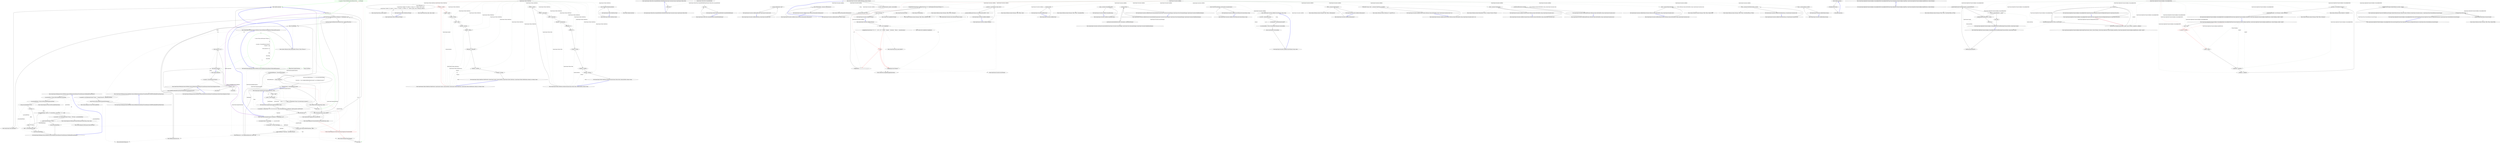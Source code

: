 digraph  {
m0_31 [cluster="QuantConnect.Brokerages.InteractiveBrokers.InteractiveBrokersGatewayRunner.Stop()", color=green, community=0, file="ApiConnection.cs", label="0: Log.Error(''InteractiveBrokersGatewayRunner.Stop(): '' + err.Message)", span="100-100"];
m0_35 [cluster="JsonSerializerSettings.cstr", file="ApiConnection.cs", label="Entry JsonSerializerSettings.cstr", span=""];
m0_39 [cluster="Unk.Where", file="ApiConnection.cs", label="Entry Unk.Where", span=""];
m0_5 [cluster="QuantConnect.Brokerages.InteractiveBrokers.InteractiveBrokersGatewayRunner.Start(string, string, string, string, bool)", file="ApiConnection.cs", label="var arguments = string.Format(''{0} {1} {2} {3} {4} {5}'', file, ibControllerDirectory, twsDirectory, userID, password, useTwsSwitch)", span="54-54"];
m0_26 [cluster="QuantConnect.Brokerages.InteractiveBrokers.InteractiveBrokersGatewayRunner.Stop()", file="ApiConnection.cs", label="Log.Trace(''InteractiveBrokersGatewayRunner.Stop(): Stopping IBController...'')", span="86-86"];
m0_0 [cluster="QuantConnect.Api.ApiConnection.ApiConnection(int, string)", file="ApiConnection.cs", label="Entry QuantConnect.Api.ApiConnection.ApiConnection(int, string)", span="47-47"];
m0_14 [cluster="QuantConnect.Api.ApiConnection.TryRequest<T>(RestRequest, out T)", file="ApiConnection.cs", label="JsonConvert.DefaultSettings = () => new JsonSerializerSettings\r\n                {\r\n                    Converters = { new LiveAlgorithmResultsJsonConverter(), new OrderJsonConverter() }\r\n                }", span="97-100"];
m0_13 [cluster="QuantConnect.Api.ApiConnection.TryRequest<T>(RestRequest, out T)", file="ApiConnection.cs", label="var restsharpResponse = Client.Execute(request)", span="94-94"];
m0_12 [cluster="QuantConnect.Api.ApiConnection.TryRequest<T>(RestRequest, out T)", file="ApiConnection.cs", label="Client.Authenticator = new HttpBasicAuthenticator(_userId, hash)", span="91-91"];
m0_11 [cluster="QuantConnect.Api.ApiConnection.TryRequest<T>(RestRequest, out T)", file="ApiConnection.cs", label="request.AddHeader(''Timestamp'', timestamp.ToString())", span="90-90"];
m0_1 [cluster="QuantConnect.Api.ApiConnection.ApiConnection(int, string)", file="ApiConnection.cs", label="_token = token", span="49-49"];
m0_6 [cluster="RestClient.cstr", file="ApiConnection.cs", label="Entry RestClient.cstr", span=""];
m0_10 [cluster="QuantConnect.Api.ApiConnection.TryRequest<T>(RestRequest, out T)", file="ApiConnection.cs", label="var hash = Api.CreateSecureHash(timestamp, _token)", span="89-89"];
m0_2 [cluster="QuantConnect.Api.ApiConnection.ApiConnection(int, string)", file="ApiConnection.cs", label="_userId = userId.ToString()", span="50-50"];
m0_4 [cluster="QuantConnect.Api.ApiConnection.ApiConnection(int, string)", file="ApiConnection.cs", label="Exit QuantConnect.Api.ApiConnection.ApiConnection(int, string)", span="47-47"];
m0_7 [cluster="QuantConnect.Api.ApiConnection.TryRequest<T>(RestRequest, out T)", file="ApiConnection.cs", label="Entry QuantConnect.Api.ApiConnection.TryRequest<T>(RestRequest, out T)", span="78-78"];
m0_9 [cluster="QuantConnect.Api.ApiConnection.TryRequest<T>(RestRequest, out T)", file="ApiConnection.cs", label="var timestamp = (int)Time.TimeStamp()", span="88-88"];
m0_3 [cluster="QuantConnect.Api.ApiConnection.ApiConnection(int, string)", file="ApiConnection.cs", label="Client = new RestClient(''https://www.quantconnect.com/api/v2/'')", span="51-51"];
m0_8 [cluster="QuantConnect.Api.ApiConnection.TryRequest<T>(RestRequest, out T)", file="ApiConnection.cs", label="var responseContent = string.Empty", span="81-81"];
m0_15 [cluster="QuantConnect.Api.ApiConnection.TryRequest<T>(RestRequest, out T)", file="ApiConnection.cs", label="responseContent = restsharpResponse.Content", span="103-103"];
m0_37 [cluster="QuantConnect.Brokerages.InteractiveBrokers.InteractiveBrokersGatewayRunner.GetSpawnedProcesses(int)", file="ApiConnection.cs", label="Exit QuantConnect.Brokerages.InteractiveBrokers.InteractiveBrokersGatewayRunner.GetSpawnedProcesses(int)", span="104-104"];
m0_23 [cluster="QuantConnect.Api.ApiConnection.TryRequest<T>(RestRequest, out T)", file="ApiConnection.cs", label="return true;", span="117-117"];
m0_30 [cluster="Unk.>", file="ApiConnection.cs", label="Entry Unk.>", span=""];
m0_29 [cluster="Unk.Execute", file="ApiConnection.cs", label="Entry Unk.Execute", span=""];
m0_25 [cluster="QuantConnect.Time.TimeStamp()", file="ApiConnection.cs", label="Entry QuantConnect.Time.TimeStamp()", span="166-166"];
m0_27 [cluster="Unk.AddHeader", file="ApiConnection.cs", label="Entry Unk.AddHeader", span=""];
m0_24 [cluster="QuantConnect.Api.ApiConnection.TryRequest<T>(RestRequest, out T)", file="ApiConnection.cs", label="Exit QuantConnect.Api.ApiConnection.TryRequest<T>(RestRequest, out T)", span="78-78"];
m0_28 [cluster="HttpBasicAuthenticator.cstr", file="ApiConnection.cs", label="Entry HttpBasicAuthenticator.cstr", span=""];
m0_32 [cluster="lambda expression", file="ApiConnection.cs", label="Entry lambda expression", span="97-100"];
m0_40 [cluster="lambda expression", file="ApiConnection.cs", label="Entry lambda expression", span="107-122"];
m0_33 [cluster="QuantConnect.Brokerages.InteractiveBrokers.InteractiveBrokersGatewayRunner.GetSpawnedProcesses(int)", file="ApiConnection.cs", label="Entry QuantConnect.Brokerages.InteractiveBrokers.InteractiveBrokersGatewayRunner.GetSpawnedProcesses(int)", span="104-104"];
m0_34 [cluster="System.Collections.Generic.IEnumerable<TSource>.ToList<TSource>()", file="ApiConnection.cs", label="Entry System.Collections.Generic.IEnumerable<TSource>.ToList<TSource>()", span="0-0"];
m0_43 [cluster="lambda expression", file="ApiConnection.cs", label="return parent.Id == id;", span="114-114"];
m0_41 [cluster="lambda expression", file="ApiConnection.cs", label="var parent = ProcessExtensions.Parent(x)", span="111-111"];
m0_42 [cluster="lambda expression", file="ApiConnection.cs", label="parent != null", span="112-112"];
m0_44 [cluster="lambda expression", file="ApiConnection.cs", label="return false;", span="119-119"];
m0_45 [cluster="lambda expression", file="ApiConnection.cs", label="return false;", span="121-121"];
m0_46 [cluster="lambda expression", file="ApiConnection.cs", label="Exit lambda expression", span="107-122"];
m0_64 [cluster="System.Diagnostics.PerformanceCounter.NextValue()", file="ApiConnection.cs", label="Entry System.Diagnostics.PerformanceCounter.NextValue()", span="0-0"];
m0_22 [cluster="QuantConnect.Api.ApiConnection.TryRequest<T>(RestRequest, out T)", file="ApiConnection.cs", label="return false;", span="115-115"];
m0_38 [cluster="System.Diagnostics.Process.GetProcesses()", file="ApiConnection.cs", label="QuantConnect.Api.ApiConnection", span=""];
m0_36 [cluster="QuantConnect.Brokerages.InteractiveBrokers.InteractiveBrokersGatewayRunner.GetSpawnedProcesses(int)", color=green, community=0, file="ApiConnection.cs", label="0: return Process.GetProcesses().Where(x =>\r\n            {\r\n                try\r\n                {\r\n                    var parent = ProcessExtensions.Parent(x);\r\n                    if (parent != null)\r\n                    {\r\n                        return parent.Id == id;\r\n                    }\r\n                }\r\n                catch\r\n                {\r\n                    return false;\r\n                }\r\n                return false;\r\n            });", span="107-122"];
m0_48 [cluster="QuantConnect.Brokerages.InteractiveBrokers.InteractiveBrokersGatewayRunner.ProcessExtensions.FindIndexedProcessName(int)", file="ApiConnection.cs", label="Entry QuantConnect.Brokerages.InteractiveBrokers.InteractiveBrokersGatewayRunner.ProcessExtensions.FindIndexedProcessName(int)", span="128-128"];
m0_49 [cluster="QuantConnect.Brokerages.InteractiveBrokers.InteractiveBrokersGatewayRunner.ProcessExtensions.FindIndexedProcessName(int)", file="ApiConnection.cs", label="var processName = Process.GetProcessById(pid).ProcessName", span="130-130"];
m0_56 [cluster="QuantConnect.Brokerages.InteractiveBrokers.InteractiveBrokersGatewayRunner.ProcessExtensions.FindIndexedProcessName(int)", file="ApiConnection.cs", label="(int)processId.NextValue() == pid", span="138-138"];
m0_59 [cluster="QuantConnect.Brokerages.InteractiveBrokers.InteractiveBrokersGatewayRunner.ProcessExtensions.FindIndexedProcessName(int)", file="ApiConnection.cs", label="return processIndexdName;", span="144-144"];
m0_57 [cluster="QuantConnect.Brokerages.InteractiveBrokers.InteractiveBrokersGatewayRunner.ProcessExtensions.FindIndexedProcessName(int)", file="ApiConnection.cs", label="return processIndexdName;", span="140-140"];
m0_50 [cluster="QuantConnect.Brokerages.InteractiveBrokers.InteractiveBrokersGatewayRunner.ProcessExtensions.FindIndexedProcessName(int)", file="ApiConnection.cs", label="var processesByName = Process.GetProcessesByName(processName)", span="131-131"];
m0_54 [cluster="QuantConnect.Brokerages.InteractiveBrokers.InteractiveBrokersGatewayRunner.ProcessExtensions.FindIndexedProcessName(int)", file="ApiConnection.cs", label="processIndexdName = index == 0 ? processName : processName + ''#'' + index", span="136-136"];
m0_55 [cluster="QuantConnect.Brokerages.InteractiveBrokers.InteractiveBrokersGatewayRunner.ProcessExtensions.FindIndexedProcessName(int)", file="ApiConnection.cs", label="var processId = new PerformanceCounter(''Process'', ''ID Process'', processIndexdName)", span="137-137"];
m0_58 [cluster="QuantConnect.Brokerages.InteractiveBrokers.InteractiveBrokersGatewayRunner.ProcessExtensions.FindIndexedProcessName(int)", file="ApiConnection.cs", label="index++", span="134-134"];
m0_51 [cluster="QuantConnect.Brokerages.InteractiveBrokers.InteractiveBrokersGatewayRunner.ProcessExtensions.FindIndexedProcessName(int)", file="ApiConnection.cs", label="string processIndexdName = null", span="132-132"];
m0_53 [cluster="QuantConnect.Brokerages.InteractiveBrokers.InteractiveBrokersGatewayRunner.ProcessExtensions.FindIndexedProcessName(int)", file="ApiConnection.cs", label="index < processesByName.Length", span="134-134"];
m0_52 [cluster="QuantConnect.Brokerages.InteractiveBrokers.InteractiveBrokersGatewayRunner.ProcessExtensions.FindIndexedProcessName(int)", file="ApiConnection.cs", label="var index = 0", span="134-134"];
m0_60 [cluster="QuantConnect.Brokerages.InteractiveBrokers.InteractiveBrokersGatewayRunner.ProcessExtensions.FindIndexedProcessName(int)", file="ApiConnection.cs", label="Exit QuantConnect.Brokerages.InteractiveBrokers.InteractiveBrokersGatewayRunner.ProcessExtensions.FindIndexedProcessName(int)", span="128-128"];
m0_16 [cluster="System.IO.Path.Combine(string, string)", file="ApiConnection.cs", label="Entry System.IO.Path.Combine(string, string)", span="0-0"];
m0_20 [cluster="System.Diagnostics.Process.Start(System.Diagnostics.ProcessStartInfo)", color=red, community=0, file="ApiConnection.cs", label="0: Entry System.Diagnostics.Process.Start(System.Diagnostics.ProcessStartInfo)", span="0-0"];
m0_17 [cluster="string.Format(string, params object[])", file="ApiConnection.cs", label="Entry string.Format(string, params object[])", span="0-0"];
m0_18 [cluster="QuantConnect.Logging.Log.Trace(string, bool)", file="ApiConnection.cs", label="Entry QuantConnect.Logging.Log.Trace(string, bool)", span="130-130"];
m0_19 [cluster="System.Diagnostics.ProcessStartInfo.ProcessStartInfo(string, string)", file="ApiConnection.cs", label="Entry System.Diagnostics.ProcessStartInfo.ProcessStartInfo(string, string)", span="0-0"];
m0_21 [cluster="System.Threading.Thread.Sleep(int)", file="ApiConnection.cs", label="Entry System.Threading.Thread.Sleep(int)", span="0-0"];
m0_63 [cluster="System.Diagnostics.PerformanceCounter.PerformanceCounter(string, string, string)", file="ApiConnection.cs", label="Entry System.Diagnostics.PerformanceCounter.PerformanceCounter(string, string, string)", span="0-0"];
m0_61 [cluster="System.Diagnostics.Process.GetProcessById(int)", file="ApiConnection.cs", label="Entry System.Diagnostics.Process.GetProcessById(int)", span="0-0"];
m0_62 [cluster="System.Diagnostics.Process.GetProcessesByName(string)", file="ApiConnection.cs", label="Entry System.Diagnostics.Process.GetProcessesByName(string)", span="0-0"];
m0_47 [cluster="QuantConnect.Brokerages.InteractiveBrokers.InteractiveBrokersGatewayRunner.ProcessExtensions.Parent(System.Diagnostics.Process)", file="ApiConnection.cs", label="Entry QuantConnect.Brokerages.InteractiveBrokers.InteractiveBrokersGatewayRunner.ProcessExtensions.Parent(System.Diagnostics.Process)", span="153-153"];
m0_69 [cluster="QuantConnect.Brokerages.InteractiveBrokers.InteractiveBrokersGatewayRunner.ProcessExtensions.Parent(System.Diagnostics.Process)", file="ApiConnection.cs", label="return FindPidFromIndexedProcessName(FindIndexedProcessName(process.Id));", span="155-155"];
m0_70 [cluster="QuantConnect.Brokerages.InteractiveBrokers.InteractiveBrokersGatewayRunner.ProcessExtensions.Parent(System.Diagnostics.Process)", file="ApiConnection.cs", label="Exit QuantConnect.Brokerages.InteractiveBrokers.InteractiveBrokersGatewayRunner.ProcessExtensions.Parent(System.Diagnostics.Process)", span="153-153"];
m0_65 [cluster="QuantConnect.Brokerages.InteractiveBrokers.InteractiveBrokersGatewayRunner.ProcessExtensions.FindPidFromIndexedProcessName(string)", file="ApiConnection.cs", label="Entry QuantConnect.Brokerages.InteractiveBrokers.InteractiveBrokersGatewayRunner.ProcessExtensions.FindPidFromIndexedProcessName(string)", span="147-147"];
m0_66 [cluster="QuantConnect.Brokerages.InteractiveBrokers.InteractiveBrokersGatewayRunner.ProcessExtensions.FindPidFromIndexedProcessName(string)", file="ApiConnection.cs", label="var parentId = new PerformanceCounter(''Process'', ''Creating Process ID'', indexedProcessName)", span="149-149"];
m0_67 [cluster="QuantConnect.Brokerages.InteractiveBrokers.InteractiveBrokersGatewayRunner.ProcessExtensions.FindPidFromIndexedProcessName(string)", file="ApiConnection.cs", label="return Process.GetProcessById((int)parentId.NextValue());", span="150-150"];
m0_68 [cluster="QuantConnect.Brokerages.InteractiveBrokers.InteractiveBrokersGatewayRunner.ProcessExtensions.FindPidFromIndexedProcessName(string)", file="ApiConnection.cs", label="Exit QuantConnect.Brokerages.InteractiveBrokers.InteractiveBrokersGatewayRunner.ProcessExtensions.FindPidFromIndexedProcessName(string)", span="147-147"];
m0_71 [file="ApiConnection.cs", label=int, span=""];
m2_26 [cluster="string.Format(string, params object[])", file="Historical.cs", label="Entry string.Format(string, params object[])", span="0-0"];
m2_25 [cluster="string.Format(string, object, object, object)", file="Historical.cs", label="Entry string.Format(string, object, object, object)", span="0-0"];
m2_0 [cluster="QuantConnect.Orders.OrderEvent.OrderEvent(int, QuantConnect.Symbol, System.DateTime, QuantConnect.Orders.OrderStatus, QuantConnect.Orders.OrderDirection, decimal, int, decimal, string)", file="Historical.cs", label="Entry QuantConnect.Orders.OrderEvent.OrderEvent(int, QuantConnect.Symbol, System.DateTime, QuantConnect.Orders.OrderStatus, QuantConnect.Orders.OrderDirection, decimal, int, decimal, string)", span="95-95"];
m2_1 [cluster="QuantConnect.Orders.OrderEvent.OrderEvent(int, QuantConnect.Symbol, System.DateTime, QuantConnect.Orders.OrderStatus, QuantConnect.Orders.OrderDirection, decimal, int, decimal, string)", color=red, community=0, file="Historical.cs", label="0: OrderId = orderId", span="97-97"];
m2_2 [cluster="QuantConnect.Orders.OrderEvent.OrderEvent(int, QuantConnect.Symbol, System.DateTime, QuantConnect.Orders.OrderStatus, QuantConnect.Orders.OrderDirection, decimal, int, decimal, string)", file="Historical.cs", label="Symbol = symbol", span="98-98"];
m2_3 [cluster="QuantConnect.Orders.OrderEvent.OrderEvent(int, QuantConnect.Symbol, System.DateTime, QuantConnect.Orders.OrderStatus, QuantConnect.Orders.OrderDirection, decimal, int, decimal, string)", file="Historical.cs", label="UtcTime = utcTime", span="99-99"];
m2_4 [cluster="QuantConnect.Orders.OrderEvent.OrderEvent(int, QuantConnect.Symbol, System.DateTime, QuantConnect.Orders.OrderStatus, QuantConnect.Orders.OrderDirection, decimal, int, decimal, string)", file="Historical.cs", label="Status = status", span="100-100"];
m2_5 [cluster="QuantConnect.Orders.OrderEvent.OrderEvent(int, QuantConnect.Symbol, System.DateTime, QuantConnect.Orders.OrderStatus, QuantConnect.Orders.OrderDirection, decimal, int, decimal, string)", file="Historical.cs", label="Direction = direction", span="101-101"];
m2_6 [cluster="QuantConnect.Orders.OrderEvent.OrderEvent(int, QuantConnect.Symbol, System.DateTime, QuantConnect.Orders.OrderStatus, QuantConnect.Orders.OrderDirection, decimal, int, decimal, string)", file="Historical.cs", label="FillPrice = fillPrice", span="102-102"];
m2_7 [cluster="QuantConnect.Orders.OrderEvent.OrderEvent(int, QuantConnect.Symbol, System.DateTime, QuantConnect.Orders.OrderStatus, QuantConnect.Orders.OrderDirection, decimal, int, decimal, string)", file="Historical.cs", label="FillQuantity = fillQuantity", span="103-103"];
m2_8 [cluster="QuantConnect.Orders.OrderEvent.OrderEvent(int, QuantConnect.Symbol, System.DateTime, QuantConnect.Orders.OrderStatus, QuantConnect.Orders.OrderDirection, decimal, int, decimal, string)", file="Historical.cs", label="OrderFee = orderFee", span="104-104"];
m2_9 [cluster="QuantConnect.Orders.OrderEvent.OrderEvent(int, QuantConnect.Symbol, System.DateTime, QuantConnect.Orders.OrderStatus, QuantConnect.Orders.OrderDirection, decimal, int, decimal, string)", file="Historical.cs", label="Message = message", span="105-105"];
m2_10 [cluster="QuantConnect.Orders.OrderEvent.OrderEvent(int, QuantConnect.Symbol, System.DateTime, QuantConnect.Orders.OrderStatus, QuantConnect.Orders.OrderDirection, decimal, int, decimal, string)", file="Historical.cs", label="Exit QuantConnect.Orders.OrderEvent.OrderEvent(int, QuantConnect.Symbol, System.DateTime, QuantConnect.Orders.OrderStatus, QuantConnect.Orders.OrderDirection, decimal, int, decimal, string)", span="95-95"];
m2_30 [cluster="object.MemberwiseClone()", file="Historical.cs", label="Entry object.MemberwiseClone()", span="0-0"];
m2_22 [cluster="QuantConnect.Orders.OrderEvent.ToString()", file="Historical.cs", label="Entry QuantConnect.Orders.OrderEvent.ToString()", span="138-138"];
m2_23 [cluster="QuantConnect.Orders.OrderEvent.ToString()", file="Historical.cs", label="return FillQuantity == 0 \r\n                ? string.Format(''OrderID: {0} Symbol: {1} Status: {2}'', OrderId, Symbol, Status) \r\n                : string.Format(''OrderID: {0} Symbol: {1} Status: {2} Quantity: {3} FillPrice: {4}'', OrderId, Symbol, Status, FillQuantity, FillPrice);", span="140-142"];
m2_24 [cluster="QuantConnect.Orders.OrderEvent.ToString()", file="Historical.cs", label="Exit QuantConnect.Orders.OrderEvent.ToString()", span="138-138"];
m2_11 [cluster="QuantConnect.Orders.OrderEvent.OrderEvent(QuantConnect.Orders.Order, System.DateTime, decimal, string)", file="Historical.cs", label="Entry QuantConnect.Orders.OrderEvent.OrderEvent(QuantConnect.Orders.Order, System.DateTime, decimal, string)", span="115-115"];
m2_12 [cluster="QuantConnect.Orders.OrderEvent.OrderEvent(QuantConnect.Orders.Order, System.DateTime, decimal, string)", file="Historical.cs", label="OrderId = order.Id", span="117-117"];
m2_13 [cluster="QuantConnect.Orders.OrderEvent.OrderEvent(QuantConnect.Orders.Order, System.DateTime, decimal, string)", file="Historical.cs", label="Symbol = order.Symbol", span="118-118"];
m2_14 [cluster="QuantConnect.Orders.OrderEvent.OrderEvent(QuantConnect.Orders.Order, System.DateTime, decimal, string)", file="Historical.cs", label="Status = order.Status", span="119-119"];
m2_15 [cluster="QuantConnect.Orders.OrderEvent.OrderEvent(QuantConnect.Orders.Order, System.DateTime, decimal, string)", file="Historical.cs", label="Direction = order.Direction", span="120-120"];
m2_18 [cluster="QuantConnect.Orders.OrderEvent.OrderEvent(QuantConnect.Orders.Order, System.DateTime, decimal, string)", file="Historical.cs", label="UtcTime = utcTime", span="126-126"];
m2_19 [cluster="QuantConnect.Orders.OrderEvent.OrderEvent(QuantConnect.Orders.Order, System.DateTime, decimal, string)", file="Historical.cs", label="OrderFee = orderFee", span="127-127"];
m2_20 [cluster="QuantConnect.Orders.OrderEvent.OrderEvent(QuantConnect.Orders.Order, System.DateTime, decimal, string)", file="Historical.cs", label="Message = message", span="128-128"];
m2_16 [cluster="QuantConnect.Orders.OrderEvent.OrderEvent(QuantConnect.Orders.Order, System.DateTime, decimal, string)", file="Historical.cs", label="FillQuantity = 0", span="123-123"];
m2_17 [cluster="QuantConnect.Orders.OrderEvent.OrderEvent(QuantConnect.Orders.Order, System.DateTime, decimal, string)", file="Historical.cs", label="FillPrice = 0", span="124-124"];
m2_21 [cluster="QuantConnect.Orders.OrderEvent.OrderEvent(QuantConnect.Orders.Order, System.DateTime, decimal, string)", file="Historical.cs", label="Exit QuantConnect.Orders.OrderEvent.OrderEvent(QuantConnect.Orders.Order, System.DateTime, decimal, string)", span="115-115"];
m2_27 [cluster="QuantConnect.Orders.OrderEvent.Clone()", file="Historical.cs", label="Entry QuantConnect.Orders.OrderEvent.Clone()", span="149-149"];
m2_28 [cluster="QuantConnect.Orders.OrderEvent.Clone()", file="Historical.cs", label="return (OrderEvent)MemberwiseClone();", span="151-151"];
m2_29 [cluster="QuantConnect.Orders.OrderEvent.Clone()", file="Historical.cs", label="Exit QuantConnect.Orders.OrderEvent.Clone()", span="149-149"];
m2_31 [file="Historical.cs", label="QuantConnect.Orders.OrderEvent", span=""];
m3_3 [cluster="QuantConnect.Orders.Fees.ConstantFeeModel.GetOrderFee(QuantConnect.Securities.Security, QuantConnect.Orders.Order)", file="IApi.cs", label="Entry QuantConnect.Orders.Fees.ConstantFeeModel.GetOrderFee(QuantConnect.Securities.Security, QuantConnect.Orders.Order)", span="41-41"];
m3_4 [cluster="QuantConnect.Orders.Fees.ConstantFeeModel.GetOrderFee(QuantConnect.Securities.Security, QuantConnect.Orders.Order)", file="IApi.cs", label="return _fee;", span="43-43"];
m3_5 [cluster="QuantConnect.Orders.Fees.ConstantFeeModel.GetOrderFee(QuantConnect.Securities.Security, QuantConnect.Orders.Order)", file="IApi.cs", label="Exit QuantConnect.Orders.Fees.ConstantFeeModel.GetOrderFee(QuantConnect.Securities.Security, QuantConnect.Orders.Order)", span="41-41"];
m3_0 [cluster="QuantConnect.Orders.Fees.ConstantFeeModel.ConstantFeeModel(decimal)", file="IApi.cs", label="Entry QuantConnect.Orders.Fees.ConstantFeeModel.ConstantFeeModel(decimal)", span="30-30"];
m3_1 [cluster="QuantConnect.Orders.Fees.ConstantFeeModel.ConstantFeeModel(decimal)", file="IApi.cs", label="_fee = fee", span="32-32"];
m3_2 [cluster="QuantConnect.Orders.Fees.ConstantFeeModel.ConstantFeeModel(decimal)", file="IApi.cs", label="Exit QuantConnect.Orders.Fees.ConstantFeeModel.ConstantFeeModel(decimal)", span="30-30"];
m3_6 [file="IApi.cs", label="QuantConnect.Orders.Fees.ConstantFeeModel", span=""];
m5_10 [cluster="QuantConnect.Securities.CashBook.Add(string, decimal, decimal)", file="Token.cs", label="Entry QuantConnect.Securities.CashBook.Add(string, decimal, decimal)", span="62-62"];
m5_11 [cluster="QuantConnect.Securities.CashBook.Add(string, decimal, decimal)", file="Token.cs", label="var cash = new Cash(symbol, quantity, conversionRate)", span="64-64"];
m5_12 [cluster="QuantConnect.Securities.CashBook.Add(string, decimal, decimal)", file="Token.cs", label="_currencies.Add(symbol, cash)", span="65-65"];
m5_13 [cluster="QuantConnect.Securities.CashBook.Add(string, decimal, decimal)", file="Token.cs", label="Exit QuantConnect.Securities.CashBook.Add(string, decimal, decimal)", span="62-62"];
m5_68 [cluster="System.Collections.Generic.Dictionary<TKey, TValue>.TryGetValue(TKey, out TValue)", file="Token.cs", label="Entry System.Collections.Generic.Dictionary<TKey, TValue>.TryGetValue(TKey, out TValue)", span="0-0"];
m5_80 [cluster="System.Collections.Generic.Dictionary<TKey, TValue>.GetEnumerator()", file="Token.cs", label="Entry System.Collections.Generic.Dictionary<TKey, TValue>.GetEnumerator()", span="0-0"];
m5_64 [cluster="System.Collections.Generic.Dictionary<TKey, TValue>.ContainsKey(TKey)", file="Token.cs", label="Entry System.Collections.Generic.Dictionary<TKey, TValue>.ContainsKey(TKey)", span="0-0"];
m5_44 [cluster="QuantConnect.Securities.CashBook.Add(System.Collections.Generic.KeyValuePair<string, QuantConnect.Securities.Cash>)", file="Token.cs", label="Entry QuantConnect.Securities.CashBook.Add(System.Collections.Generic.KeyValuePair<string, QuantConnect.Securities.Cash>)", span="152-152"];
m5_45 [cluster="QuantConnect.Securities.CashBook.Add(System.Collections.Generic.KeyValuePair<string, QuantConnect.Securities.Cash>)", file="Token.cs", label="_currencies.Add(item.Key, item.Value)", span="154-154"];
m5_46 [cluster="QuantConnect.Securities.CashBook.Add(System.Collections.Generic.KeyValuePair<string, QuantConnect.Securities.Cash>)", file="Token.cs", label="Exit QuantConnect.Securities.CashBook.Add(System.Collections.Generic.KeyValuePair<string, QuantConnect.Securities.Cash>)", span="152-152"];
m5_43 [cluster="System.Text.StringBuilder.ToString()", file="Token.cs", label="Entry System.Text.StringBuilder.ToString()", span="0-0"];
m5_57 [cluster="System.Collections.Generic.Dictionary<TKey, TValue>.Remove(TKey)", file="Token.cs", label="Entry System.Collections.Generic.Dictionary<TKey, TValue>.Remove(TKey)", span="0-0"];
m5_84 [cluster="System.Collections.IEnumerable.GetEnumerator()", file="Token.cs", label="Entry System.Collections.IEnumerable.GetEnumerator()", span="0-0"];
m5_40 [cluster="QuantConnect.Securities.Cash.ToString()", file="Token.cs", label="Entry QuantConnect.Securities.Cash.ToString()", span="195-195"];
m5_65 [cluster="QuantConnect.Securities.CashBook.TryGetValue(string, out QuantConnect.Securities.Cash)", file="Token.cs", label="Entry QuantConnect.Securities.CashBook.TryGetValue(string, out QuantConnect.Securities.Cash)", span="210-210"];
m5_66 [cluster="QuantConnect.Securities.CashBook.TryGetValue(string, out QuantConnect.Securities.Cash)", file="Token.cs", label="return _currencies.TryGetValue(symbol, out value);", span="212-212"];
m5_67 [cluster="QuantConnect.Securities.CashBook.TryGetValue(string, out QuantConnect.Securities.Cash)", file="Token.cs", label="Exit QuantConnect.Securities.CashBook.TryGetValue(string, out QuantConnect.Securities.Cash)", span="210-210"];
m5_54 [cluster="QuantConnect.Securities.CashBook.Remove(string)", file="Token.cs", label="Entry QuantConnect.Securities.CashBook.Remove(string)", span="179-179"];
m5_55 [cluster="QuantConnect.Securities.CashBook.Remove(string)", file="Token.cs", label="return _currencies.Remove (symbol);", span="181-181"];
m5_56 [cluster="QuantConnect.Securities.CashBook.Remove(string)", file="Token.cs", label="Exit QuantConnect.Securities.CashBook.Remove(string)", span="179-179"];
m5_47 [cluster="QuantConnect.Securities.CashBook.Add(string, QuantConnect.Securities.Cash)", file="Token.cs", label="Entry QuantConnect.Securities.CashBook.Add(string, QuantConnect.Securities.Cash)", span="162-162"];
m5_48 [cluster="QuantConnect.Securities.CashBook.Add(string, QuantConnect.Securities.Cash)", file="Token.cs", label="_currencies.Add(symbol, value)", span="164-164"];
m5_49 [cluster="QuantConnect.Securities.CashBook.Add(string, QuantConnect.Securities.Cash)", file="Token.cs", label="Exit QuantConnect.Securities.CashBook.Add(string, QuantConnect.Securities.Cash)", span="162-162"];
m5_0 [cluster="lambda expression", file="Token.cs", label="Entry lambda expression", span="43-43"];
m5_1 [cluster="lambda expression", file="Token.cs", label="x.ValueInAccountCurrency", span="43-43"];
m5_2 [cluster="lambda expression", file="Token.cs", label="Exit lambda expression", span="43-43"];
m5_9 [cluster="System.Collections.Generic.Dictionary<TKey, TValue>.Add(TKey, TValue)", file="Token.cs", label="Entry System.Collections.Generic.Dictionary<TKey, TValue>.Add(TKey, TValue)", span="0-0"];
m5_3 [cluster="QuantConnect.Securities.CashBook.CashBook()", file="Token.cs", label="Entry QuantConnect.Securities.CashBook.CashBook()", span="49-49"];
m5_4 [cluster="QuantConnect.Securities.CashBook.CashBook()", file="Token.cs", label="_currencies = new Dictionary<string, Cash>()", span="51-51"];
m5_5 [cluster="QuantConnect.Securities.CashBook.CashBook()", file="Token.cs", label="_currencies.Add(AccountCurrency, new Cash(AccountCurrency, 0, 1.0m))", span="52-52"];
m5_6 [cluster="QuantConnect.Securities.CashBook.CashBook()", file="Token.cs", label="Exit QuantConnect.Securities.CashBook.CashBook()", span="49-49"];
m5_81 [cluster="QuantConnect.Securities.CashBook.System.Collections.IEnumerable.GetEnumerator()", file="Token.cs", label="Entry QuantConnect.Securities.CashBook.System.Collections.IEnumerable.GetEnumerator()", span="279-279"];
m5_82 [cluster="QuantConnect.Securities.CashBook.System.Collections.IEnumerable.GetEnumerator()", file="Token.cs", label="return ((IEnumerable) _currencies).GetEnumerator();", span="281-281"];
m5_83 [cluster="QuantConnect.Securities.CashBook.System.Collections.IEnumerable.GetEnumerator()", file="Token.cs", label="Exit QuantConnect.Securities.CashBook.System.Collections.IEnumerable.GetEnumerator()", span="279-279"];
m5_76 [cluster="System.Collections.Generic.ICollection<T>.CopyTo(T[], int)", file="Token.cs", label="Entry System.Collections.Generic.ICollection<T>.CopyTo(T[], int)", span="0-0"];
m5_28 [cluster="QuantConnect.Securities.CashBook.ToString()", file="Token.cs", label="Entry QuantConnect.Securities.CashBook.ToString()", span="115-115"];
m5_29 [cluster="QuantConnect.Securities.CashBook.ToString()", file="Token.cs", label="var sb = new StringBuilder()", span="117-117"];
m5_30 [cluster="QuantConnect.Securities.CashBook.ToString()", file="Token.cs", label="sb.AppendLine(string.Format(''{0} {1,7}    {2,10} = {3}'', ''Symbol'', ''Quantity'', ''Conversion'', ''Value in '' + AccountCurrency))", span="118-118"];
m5_32 [cluster="QuantConnect.Securities.CashBook.ToString()", file="Token.cs", label="sb.AppendLine(value.ToString())", span="121-121"];
m5_33 [cluster="QuantConnect.Securities.CashBook.ToString()", file="Token.cs", label="sb.AppendLine(''-----------------------------------------'')", span="123-123"];
m5_34 [cluster="QuantConnect.Securities.CashBook.ToString()", file="Token.cs", label="sb.AppendLine(string.Format(''CashBook Total Value: {0}'', TotalValueInAccountCurrency.ToString(''C'')))", span="124-124"];
m5_35 [cluster="QuantConnect.Securities.CashBook.ToString()", file="Token.cs", label="return sb.ToString();", span="125-125"];
m5_31 [cluster="QuantConnect.Securities.CashBook.ToString()", color=red, community=0, file="Token.cs", label="0: Values", span="119-119"];
m5_36 [cluster="QuantConnect.Securities.CashBook.ToString()", file="Token.cs", label="Exit QuantConnect.Securities.CashBook.ToString()", span="115-115"];
m5_50 [cluster="QuantConnect.Securities.CashBook.Clear()", file="Token.cs", label="Entry QuantConnect.Securities.CashBook.Clear()", span="170-170"];
m5_51 [cluster="QuantConnect.Securities.CashBook.Clear()", file="Token.cs", label="_currencies.Clear()", span="172-172"];
m5_52 [cluster="QuantConnect.Securities.CashBook.Clear()", file="Token.cs", label="Exit QuantConnect.Securities.CashBook.Clear()", span="170-170"];
m5_61 [cluster="QuantConnect.Securities.CashBook.ContainsKey(string)", file="Token.cs", label="Entry QuantConnect.Securities.CashBook.ContainsKey(string)", span="198-198"];
m5_62 [cluster="QuantConnect.Securities.CashBook.ContainsKey(string)", file="Token.cs", label="return _currencies.ContainsKey(symbol);", span="200-200"];
m5_63 [cluster="QuantConnect.Securities.CashBook.ContainsKey(string)", file="Token.cs", label="Exit QuantConnect.Securities.CashBook.ContainsKey(string)", span="198-198"];
m5_42 [cluster="string.Format(string, object)", file="Token.cs", label="Entry string.Format(string, object)", span="0-0"];
m5_14 [cluster="QuantConnect.Securities.CashBook.EnsureCurrencyDataFeeds(QuantConnect.Securities.SecurityManager, QuantConnect.Data.SubscriptionManager, QuantConnect.Securities.MarketHoursDatabase)", file="Token.cs", label="Entry QuantConnect.Securities.CashBook.EnsureCurrencyDataFeeds(QuantConnect.Securities.SecurityManager, QuantConnect.Data.SubscriptionManager, QuantConnect.Securities.MarketHoursDatabase)", span="74-74"];
m5_15 [cluster="QuantConnect.Securities.CashBook.EnsureCurrencyDataFeeds(QuantConnect.Securities.SecurityManager, QuantConnect.Data.SubscriptionManager, QuantConnect.Securities.MarketHoursDatabase)", file="Token.cs", label="_currencies.Values", span="76-76"];
m5_16 [cluster="QuantConnect.Securities.CashBook.EnsureCurrencyDataFeeds(QuantConnect.Securities.SecurityManager, QuantConnect.Data.SubscriptionManager, QuantConnect.Securities.MarketHoursDatabase)", file="Token.cs", label="cash.EnsureCurrencyDataFeed(securities, subscriptions, marketHoursDatabase)", span="78-78"];
m5_17 [cluster="QuantConnect.Securities.CashBook.EnsureCurrencyDataFeeds(QuantConnect.Securities.SecurityManager, QuantConnect.Data.SubscriptionManager, QuantConnect.Securities.MarketHoursDatabase)", file="Token.cs", label="Exit QuantConnect.Securities.CashBook.EnsureCurrencyDataFeeds(QuantConnect.Securities.SecurityManager, QuantConnect.Data.SubscriptionManager, QuantConnect.Securities.MarketHoursDatabase)", span="74-74"];
m5_25 [cluster="QuantConnect.Securities.CashBook.ConvertToAccountCurrency(decimal, string)", file="Token.cs", label="Entry QuantConnect.Securities.CashBook.ConvertToAccountCurrency(decimal, string)", span="103-103"];
m5_26 [cluster="QuantConnect.Securities.CashBook.ConvertToAccountCurrency(decimal, string)", file="Token.cs", label="return Convert(sourceQuantity, sourceCurrency, AccountCurrency);", span="105-105"];
m5_27 [cluster="QuantConnect.Securities.CashBook.ConvertToAccountCurrency(decimal, string)", file="Token.cs", label="Exit QuantConnect.Securities.CashBook.ConvertToAccountCurrency(decimal, string)", span="103-103"];
m5_37 [cluster="System.Text.StringBuilder.StringBuilder()", file="Token.cs", label="Entry System.Text.StringBuilder.StringBuilder()", span="0-0"];
m5_53 [cluster="System.Collections.Generic.Dictionary<TKey, TValue>.Clear()", file="Token.cs", label="Entry System.Collections.Generic.Dictionary<TKey, TValue>.Clear()", span="0-0"];
m5_7 [cluster="System.Collections.Generic.Dictionary<TKey, TValue>.Dictionary()", file="Token.cs", label="Entry System.Collections.Generic.Dictionary<TKey, TValue>.Dictionary()", span="0-0"];
m5_38 [cluster="string.Format(string, params object[])", file="Token.cs", label="Entry string.Format(string, params object[])", span="0-0"];
m5_18 [cluster="QuantConnect.Securities.Cash.EnsureCurrencyDataFeed(QuantConnect.Securities.SecurityManager, QuantConnect.Data.SubscriptionManager, QuantConnect.Securities.MarketHoursDatabase)", file="Token.cs", label="Entry QuantConnect.Securities.Cash.EnsureCurrencyDataFeed(QuantConnect.Securities.SecurityManager, QuantConnect.Data.SubscriptionManager, QuantConnect.Securities.MarketHoursDatabase)", span="128-128"];
m5_19 [cluster="QuantConnect.Securities.CashBook.Convert(decimal, string, string)", file="Token.cs", label="Entry QuantConnect.Securities.CashBook.Convert(decimal, string, string)", span="89-89"];
m5_20 [cluster="QuantConnect.Securities.CashBook.Convert(decimal, string, string)", file="Token.cs", label="var source = this[sourceCurrency]", span="91-91"];
m5_21 [cluster="QuantConnect.Securities.CashBook.Convert(decimal, string, string)", file="Token.cs", label="var destination = this[destinationCurrency]", span="92-92"];
m5_23 [cluster="QuantConnect.Securities.CashBook.Convert(decimal, string, string)", file="Token.cs", label="return sourceQuantity*conversionRate;", span="94-94"];
m5_22 [cluster="QuantConnect.Securities.CashBook.Convert(decimal, string, string)", file="Token.cs", label="var conversionRate = source.ConversionRate*destination.ConversionRate", span="93-93"];
m5_24 [cluster="QuantConnect.Securities.CashBook.Convert(decimal, string, string)", file="Token.cs", label="Exit QuantConnect.Securities.CashBook.Convert(decimal, string, string)", span="89-89"];
m5_8 [cluster="QuantConnect.Securities.Cash.Cash(string, decimal, decimal)", file="Token.cs", label="Entry QuantConnect.Securities.Cash.Cash(string, decimal, decimal)", span="67-67"];
m5_72 [cluster="System.Collections.Generic.IEnumerable<TSource>.Contains<TSource>(TSource)", file="Token.cs", label="Entry System.Collections.Generic.IEnumerable<TSource>.Contains<TSource>(TSource)", span="0-0"];
m5_77 [cluster="QuantConnect.Securities.CashBook.GetEnumerator()", file="Token.cs", label="Entry QuantConnect.Securities.CashBook.GetEnumerator()", span="274-274"];
m5_78 [cluster="QuantConnect.Securities.CashBook.GetEnumerator()", file="Token.cs", label="return _currencies.GetEnumerator();", span="276-276"];
m5_79 [cluster="QuantConnect.Securities.CashBook.GetEnumerator()", file="Token.cs", label="Exit QuantConnect.Securities.CashBook.GetEnumerator()", span="274-274"];
m5_39 [cluster="System.Text.StringBuilder.AppendLine(string)", file="Token.cs", label="Entry System.Text.StringBuilder.AppendLine(string)", span="0-0"];
m5_73 [cluster="QuantConnect.Securities.CashBook.CopyTo(System.Collections.Generic.KeyValuePair<string, QuantConnect.Securities.Cash>[], int)", file="Token.cs", label="Entry QuantConnect.Securities.CashBook.CopyTo(System.Collections.Generic.KeyValuePair<string, QuantConnect.Securities.Cash>[], int)", span="229-229"];
m5_74 [cluster="QuantConnect.Securities.CashBook.CopyTo(System.Collections.Generic.KeyValuePair<string, QuantConnect.Securities.Cash>[], int)", file="Token.cs", label="((IDictionary<string, Cash>) _currencies).CopyTo(array, arrayIndex)", span="231-231"];
m5_75 [cluster="QuantConnect.Securities.CashBook.CopyTo(System.Collections.Generic.KeyValuePair<string, QuantConnect.Securities.Cash>[], int)", file="Token.cs", label="Exit QuantConnect.Securities.CashBook.CopyTo(System.Collections.Generic.KeyValuePair<string, QuantConnect.Securities.Cash>[], int)", span="229-229"];
m5_69 [cluster="QuantConnect.Securities.CashBook.Contains(System.Collections.Generic.KeyValuePair<string, QuantConnect.Securities.Cash>)", file="Token.cs", label="Entry QuantConnect.Securities.CashBook.Contains(System.Collections.Generic.KeyValuePair<string, QuantConnect.Securities.Cash>)", span="219-219"];
m5_70 [cluster="QuantConnect.Securities.CashBook.Contains(System.Collections.Generic.KeyValuePair<string, QuantConnect.Securities.Cash>)", file="Token.cs", label="return _currencies.Contains(item);", span="221-221"];
m5_71 [cluster="QuantConnect.Securities.CashBook.Contains(System.Collections.Generic.KeyValuePair<string, QuantConnect.Securities.Cash>)", file="Token.cs", label="Exit QuantConnect.Securities.CashBook.Contains(System.Collections.Generic.KeyValuePair<string, QuantConnect.Securities.Cash>)", span="219-219"];
m5_41 [cluster="decimal.ToString(string)", file="Token.cs", label="Entry decimal.ToString(string)", span="0-0"];
m5_58 [cluster="QuantConnect.Securities.CashBook.Remove(System.Collections.Generic.KeyValuePair<string, QuantConnect.Securities.Cash>)", file="Token.cs", label="Entry QuantConnect.Securities.CashBook.Remove(System.Collections.Generic.KeyValuePair<string, QuantConnect.Securities.Cash>)", span="188-188"];
m5_59 [cluster="QuantConnect.Securities.CashBook.Remove(System.Collections.Generic.KeyValuePair<string, QuantConnect.Securities.Cash>)", file="Token.cs", label="return _currencies.Remove(item.Key);", span="190-190"];
m5_60 [cluster="QuantConnect.Securities.CashBook.Remove(System.Collections.Generic.KeyValuePair<string, QuantConnect.Securities.Cash>)", file="Token.cs", label="Exit QuantConnect.Securities.CashBook.Remove(System.Collections.Generic.KeyValuePair<string, QuantConnect.Securities.Cash>)", span="188-188"];
m5_85 [file="Token.cs", label="QuantConnect.Securities.CashBook", span=""];
m6_0 [cluster="QuantConnect.Algorithm.Framework.Alphas.ConstantAlphaModel.ConstantAlphaModel(QuantConnect.Algorithm.Framework.Alphas.InsightType, QuantConnect.Algorithm.Framework.Alphas.InsightDirection, System.TimeSpan)", file="YahooDataDownloader.cs", label="Entry QuantConnect.Algorithm.Framework.Alphas.ConstantAlphaModel.ConstantAlphaModel(QuantConnect.Algorithm.Framework.Alphas.InsightType, QuantConnect.Algorithm.Framework.Alphas.InsightDirection, System.TimeSpan)", span="42-42"];
m6_1 [cluster="QuantConnect.Algorithm.Framework.Alphas.ConstantAlphaModel.ConstantAlphaModel(QuantConnect.Algorithm.Framework.Alphas.InsightType, QuantConnect.Algorithm.Framework.Alphas.InsightDirection, System.TimeSpan)", file="YahooDataDownloader.cs", label="Exit QuantConnect.Algorithm.Framework.Alphas.ConstantAlphaModel.ConstantAlphaModel(QuantConnect.Algorithm.Framework.Alphas.InsightType, QuantConnect.Algorithm.Framework.Alphas.InsightDirection, System.TimeSpan)", span="42-42"];
m6_11 [cluster="System.Collections.Generic.HashSet<T>.HashSet()", file="YahooDataDownloader.cs", label="Entry System.Collections.Generic.HashSet<T>.HashSet()", span="0-0"];
m6_19 [cluster="QuantConnect.Algorithm.Framework.Alphas.Insight.Insight(QuantConnect.Symbol, System.TimeSpan, QuantConnect.Algorithm.Framework.Alphas.InsightType, QuantConnect.Algorithm.Framework.Alphas.InsightDirection, double?, double?)", file="YahooDataDownloader.cs", label="Entry QuantConnect.Algorithm.Framework.Alphas.Insight.Insight(QuantConnect.Symbol, System.TimeSpan, QuantConnect.Algorithm.Framework.Alphas.InsightType, QuantConnect.Algorithm.Framework.Alphas.InsightDirection, double?, double?)", span="118-118"];
m6_34 [cluster="System.Collections.Generic.Dictionary<TKey, TValue>.TryGetValue(TKey, out TValue)", file="YahooDataDownloader.cs", label="Entry System.Collections.Generic.Dictionary<TKey, TValue>.TryGetValue(TKey, out TValue)", span="0-0"];
m6_18 [cluster="QuantConnect.Algorithm.Framework.Alphas.ConstantAlphaModel.ShouldEmitInsight(System.DateTime, QuantConnect.Symbol)", file="YahooDataDownloader.cs", label="Entry QuantConnect.Algorithm.Framework.Alphas.ConstantAlphaModel.ShouldEmitInsight(System.DateTime, QuantConnect.Symbol)", span="102-102"];
m6_27 [cluster="QuantConnect.Algorithm.Framework.Alphas.ConstantAlphaModel.ShouldEmitInsight(System.DateTime, QuantConnect.Symbol)", file="YahooDataDownloader.cs", label="DateTime generatedTimeUtc", span="104-104"];
m6_28 [cluster="QuantConnect.Algorithm.Framework.Alphas.ConstantAlphaModel.ShouldEmitInsight(System.DateTime, QuantConnect.Symbol)", file="YahooDataDownloader.cs", label="_insightsTimeBySymbol.TryGetValue(symbol, out generatedTimeUtc)", span="105-105"];
m6_29 [cluster="QuantConnect.Algorithm.Framework.Alphas.ConstantAlphaModel.ShouldEmitInsight(System.DateTime, QuantConnect.Symbol)", file="YahooDataDownloader.cs", label="utcTime - generatedTimeUtc < _period", span="109-109"];
m6_31 [cluster="QuantConnect.Algorithm.Framework.Alphas.ConstantAlphaModel.ShouldEmitInsight(System.DateTime, QuantConnect.Symbol)", file="YahooDataDownloader.cs", label="_insightsTimeBySymbol[symbol] = utcTime", span="117-117"];
m6_30 [cluster="QuantConnect.Algorithm.Framework.Alphas.ConstantAlphaModel.ShouldEmitInsight(System.DateTime, QuantConnect.Symbol)", file="YahooDataDownloader.cs", label="return false;", span="111-111"];
m6_32 [cluster="QuantConnect.Algorithm.Framework.Alphas.ConstantAlphaModel.ShouldEmitInsight(System.DateTime, QuantConnect.Symbol)", file="YahooDataDownloader.cs", label="return true;", span="118-118"];
m6_33 [cluster="QuantConnect.Algorithm.Framework.Alphas.ConstantAlphaModel.ShouldEmitInsight(System.DateTime, QuantConnect.Symbol)", file="YahooDataDownloader.cs", label="Exit QuantConnect.Algorithm.Framework.Alphas.ConstantAlphaModel.ShouldEmitInsight(System.DateTime, QuantConnect.Symbol)", span="102-102"];
m6_25 [cluster="QuantConnect.Algorithm.Framework.NotifiedSecurityChanges.UpdateCollection(System.Collections.Generic.ICollection<QuantConnect.Securities.Security>, QuantConnect.Data.UniverseSelection.SecurityChanges)", file="YahooDataDownloader.cs", label="Entry QuantConnect.Algorithm.Framework.NotifiedSecurityChanges.UpdateCollection(System.Collections.Generic.ICollection<QuantConnect.Securities.Security>, QuantConnect.Data.UniverseSelection.SecurityChanges)", span="32-32"];
m6_26 [cluster="System.Collections.Generic.Dictionary<TKey, TValue>.Remove(TKey)", file="YahooDataDownloader.cs", label="Entry System.Collections.Generic.Dictionary<TKey, TValue>.Remove(TKey)", span="0-0"];
m6_13 [cluster="QuantConnect.Algorithm.Framework.Alphas.ConstantAlphaModel.Update(QuantConnect.Algorithm.Framework.QCAlgorithmFramework, QuantConnect.Data.Slice)", file="YahooDataDownloader.cs", label="Entry QuantConnect.Algorithm.Framework.Alphas.ConstantAlphaModel.Update(QuantConnect.Algorithm.Framework.QCAlgorithmFramework, QuantConnect.Data.Slice)", span="75-75"];
m6_14 [cluster="QuantConnect.Algorithm.Framework.Alphas.ConstantAlphaModel.Update(QuantConnect.Algorithm.Framework.QCAlgorithmFramework, QuantConnect.Data.Slice)", file="YahooDataDownloader.cs", label=_securities, span="77-77"];
m6_16 [cluster="QuantConnect.Algorithm.Framework.Alphas.ConstantAlphaModel.Update(QuantConnect.Algorithm.Framework.QCAlgorithmFramework, QuantConnect.Data.Slice)", file="YahooDataDownloader.cs", label="yield return new Insight(security.Symbol, _period, _type, _direction, _magnitude, _confidence);", span="81-81"];
m6_15 [cluster="QuantConnect.Algorithm.Framework.Alphas.ConstantAlphaModel.Update(QuantConnect.Algorithm.Framework.QCAlgorithmFramework, QuantConnect.Data.Slice)", file="YahooDataDownloader.cs", label="ShouldEmitInsight(algorithm.UtcTime, security.Symbol)", span="79-79"];
m6_17 [cluster="QuantConnect.Algorithm.Framework.Alphas.ConstantAlphaModel.Update(QuantConnect.Algorithm.Framework.QCAlgorithmFramework, QuantConnect.Data.Slice)", file="YahooDataDownloader.cs", label="Exit QuantConnect.Algorithm.Framework.Alphas.ConstantAlphaModel.Update(QuantConnect.Algorithm.Framework.QCAlgorithmFramework, QuantConnect.Data.Slice)", span="75-75"];
m6_2 [cluster="QuantConnect.Algorithm.Framework.Alphas.ConstantAlphaModel.ConstantAlphaModel(QuantConnect.Algorithm.Framework.Alphas.InsightType, QuantConnect.Algorithm.Framework.Alphas.InsightDirection, System.TimeSpan, double?, double?)", file="YahooDataDownloader.cs", label="Entry QuantConnect.Algorithm.Framework.Alphas.ConstantAlphaModel.ConstantAlphaModel(QuantConnect.Algorithm.Framework.Alphas.InsightType, QuantConnect.Algorithm.Framework.Alphas.InsightDirection, System.TimeSpan, double?, double?)", span="55-55"];
m6_3 [cluster="QuantConnect.Algorithm.Framework.Alphas.ConstantAlphaModel.ConstantAlphaModel(QuantConnect.Algorithm.Framework.Alphas.InsightType, QuantConnect.Algorithm.Framework.Alphas.InsightDirection, System.TimeSpan, double?, double?)", file="YahooDataDownloader.cs", label="_type = type", span="57-57"];
m6_4 [cluster="QuantConnect.Algorithm.Framework.Alphas.ConstantAlphaModel.ConstantAlphaModel(QuantConnect.Algorithm.Framework.Alphas.InsightType, QuantConnect.Algorithm.Framework.Alphas.InsightDirection, System.TimeSpan, double?, double?)", color=red, community=0, file="YahooDataDownloader.cs", label="0: _direction = direction", span="58-58"];
m6_5 [cluster="QuantConnect.Algorithm.Framework.Alphas.ConstantAlphaModel.ConstantAlphaModel(QuantConnect.Algorithm.Framework.Alphas.InsightType, QuantConnect.Algorithm.Framework.Alphas.InsightDirection, System.TimeSpan, double?, double?)", file="YahooDataDownloader.cs", label="_period = period", span="59-59"];
m6_6 [cluster="QuantConnect.Algorithm.Framework.Alphas.ConstantAlphaModel.ConstantAlphaModel(QuantConnect.Algorithm.Framework.Alphas.InsightType, QuantConnect.Algorithm.Framework.Alphas.InsightDirection, System.TimeSpan, double?, double?)", file="YahooDataDownloader.cs", label="_magnitude = magnitude", span="62-62"];
m6_7 [cluster="QuantConnect.Algorithm.Framework.Alphas.ConstantAlphaModel.ConstantAlphaModel(QuantConnect.Algorithm.Framework.Alphas.InsightType, QuantConnect.Algorithm.Framework.Alphas.InsightDirection, System.TimeSpan, double?, double?)", file="YahooDataDownloader.cs", label="_confidence = confidence", span="63-63"];
m6_8 [cluster="QuantConnect.Algorithm.Framework.Alphas.ConstantAlphaModel.ConstantAlphaModel(QuantConnect.Algorithm.Framework.Alphas.InsightType, QuantConnect.Algorithm.Framework.Alphas.InsightDirection, System.TimeSpan, double?, double?)", file="YahooDataDownloader.cs", label="_securities = new HashSet<Security>()", span="65-65"];
m6_9 [cluster="QuantConnect.Algorithm.Framework.Alphas.ConstantAlphaModel.ConstantAlphaModel(QuantConnect.Algorithm.Framework.Alphas.InsightType, QuantConnect.Algorithm.Framework.Alphas.InsightDirection, System.TimeSpan, double?, double?)", file="YahooDataDownloader.cs", label="_insightsTimeBySymbol = new Dictionary<Symbol, DateTime>()", span="66-66"];
m6_10 [cluster="QuantConnect.Algorithm.Framework.Alphas.ConstantAlphaModel.ConstantAlphaModel(QuantConnect.Algorithm.Framework.Alphas.InsightType, QuantConnect.Algorithm.Framework.Alphas.InsightDirection, System.TimeSpan, double?, double?)", file="YahooDataDownloader.cs", label="Exit QuantConnect.Algorithm.Framework.Alphas.ConstantAlphaModel.ConstantAlphaModel(QuantConnect.Algorithm.Framework.Alphas.InsightType, QuantConnect.Algorithm.Framework.Alphas.InsightDirection, System.TimeSpan, double?, double?)", span="55-55"];
m6_20 [cluster="QuantConnect.Algorithm.Framework.Alphas.ConstantAlphaModel.OnSecuritiesChanged(QuantConnect.Algorithm.Framework.QCAlgorithmFramework, QuantConnect.Data.UniverseSelection.SecurityChanges)", file="YahooDataDownloader.cs", label="Entry QuantConnect.Algorithm.Framework.Alphas.ConstantAlphaModel.OnSecuritiesChanged(QuantConnect.Algorithm.Framework.QCAlgorithmFramework, QuantConnect.Data.UniverseSelection.SecurityChanges)", span="91-91"];
m6_21 [cluster="QuantConnect.Algorithm.Framework.Alphas.ConstantAlphaModel.OnSecuritiesChanged(QuantConnect.Algorithm.Framework.QCAlgorithmFramework, QuantConnect.Data.UniverseSelection.SecurityChanges)", file="YahooDataDownloader.cs", label="NotifiedSecurityChanges.UpdateCollection(_securities, changes)", span="93-93"];
m6_22 [cluster="QuantConnect.Algorithm.Framework.Alphas.ConstantAlphaModel.OnSecuritiesChanged(QuantConnect.Algorithm.Framework.QCAlgorithmFramework, QuantConnect.Data.UniverseSelection.SecurityChanges)", file="YahooDataDownloader.cs", label="changes.RemovedSecurities", span="96-96"];
m6_23 [cluster="QuantConnect.Algorithm.Framework.Alphas.ConstantAlphaModel.OnSecuritiesChanged(QuantConnect.Algorithm.Framework.QCAlgorithmFramework, QuantConnect.Data.UniverseSelection.SecurityChanges)", file="YahooDataDownloader.cs", label="_insightsTimeBySymbol.Remove(removed.Symbol)", span="98-98"];
m6_24 [cluster="QuantConnect.Algorithm.Framework.Alphas.ConstantAlphaModel.OnSecuritiesChanged(QuantConnect.Algorithm.Framework.QCAlgorithmFramework, QuantConnect.Data.UniverseSelection.SecurityChanges)", file="YahooDataDownloader.cs", label="Exit QuantConnect.Algorithm.Framework.Alphas.ConstantAlphaModel.OnSecuritiesChanged(QuantConnect.Algorithm.Framework.QCAlgorithmFramework, QuantConnect.Data.UniverseSelection.SecurityChanges)", span="91-91"];
m6_12 [cluster="System.Collections.Generic.Dictionary<TKey, TValue>.Dictionary()", file="YahooDataDownloader.cs", label="Entry System.Collections.Generic.Dictionary<TKey, TValue>.Dictionary()", span="0-0"];
m6_35 [file="YahooDataDownloader.cs", label="QuantConnect.Algorithm.Framework.Alphas.ConstantAlphaModel", span=""];
m0_31 -> m0_32  [color=green, key=0, style=solid];
m0_31 -> m0_22  [color=green, key=2, style=dotted];
m0_5 -> m0_6  [key=0, style=solid];
m0_5 -> m0_17  [key=2, style=dotted];
m0_5 -> m0_7  [color=darkseagreen4, key=1, label=arguments, style=dashed];
m0_26 -> m0_27  [key=0, style=solid];
m0_26 -> m0_18  [key=2, style=dotted];
m0_0 -> m0_1  [key=0, style=solid];
m0_0 -> m0_5  [color=darkseagreen4, key=1, label=string, style=dashed];
m0_0 -> m0_6  [color=darkseagreen4, key=1, label=string, style=dashed];
m0_0 -> m0_2  [color=darkseagreen4, key=1, label=int, style=dashed];
m0_14 -> m0_22  [key=2, style=dotted];
m0_14 -> m0_15  [key=0, style=solid];
m0_13 -> m0_14  [key=0, style=solid];
m0_13 -> m0_29  [key=2, style=dotted];
m0_13 -> m0_15  [color=darkseagreen4, key=1, label=restsharpResponse, style=dashed];
m0_12 -> m0_13  [key=0, style=solid];
m0_12 -> m0_15  [key=0, style=solid];
m0_12 -> m0_21  [key=2, style=dotted];
m0_12 -> m0_28  [key=2, style=dotted];
m0_11 -> m0_12  [key=0, style=solid];
m0_11 -> m0_5  [key=2, style=dotted];
m0_11 -> m0_27  [key=2, style=dotted];
m0_1 -> m0_2  [key=0, style=solid];
m0_1 -> m0_5  [color=darkseagreen4, key=1, label=useTwsSwitch, style=dashed];
m0_6 -> m0_18  [key=2, style=dotted];
m0_6 -> m0_7  [key=0, style=solid];
m0_10 -> m0_11  [key=0, style=solid];
m0_10 -> m0_20  [key=2, style=dotted];
m0_10 -> m0_26  [key=2, style=dotted];
m0_10 -> m0_12  [color=darkseagreen4, key=1, label=hash, style=dashed];
m0_2 -> m0_3  [key=0, style=solid];
m0_2 -> m0_16  [key=2, style=dotted];
m0_2 -> m0_4  [color=darkseagreen4, key=1, label=batchFilename, style=dashed];
m0_2 -> m0_5  [key=2, style=dotted];
m0_4 -> m0_5  [key=0, style=solid];
m0_4 -> m0_0  [color=blue, key=0, style=bold];
m0_7 -> m0_10  [color=darkseagreen4, key=1, label=processStartInfo, style=dashed];
m0_7 -> m0_8  [key=0, style=solid];
m0_7 -> m0_19  [key=2, style=dotted];
m0_7 -> m0_9  [color=darkseagreen4, key=1, label=processStartInfo, style=dashed];
m0_7 -> m0_11  [color=darkseagreen4, key=1, label=RestRequest, style=dashed];
m0_7 -> m0_13  [color=darkseagreen4, key=1, label=RestRequest, style=dashed];
m0_7 -> m0_23  [color=darkorchid, key=3, label="method methodReturn bool TryRequest", style=bold];
m0_9 -> m0_10  [key=0, style=solid];
m0_9 -> m0_25  [key=2, style=dotted];
m0_9 -> m0_11  [color=darkseagreen4, key=1, label=timestamp, style=dashed];
m0_3 -> m0_4  [key=0, style=solid];
m0_3 -> m0_16  [key=2, style=dotted];
m0_3 -> m0_6  [key=2, style=dotted];
m0_8 -> m0_9  [key=0, style=solid];
m0_15 -> m0_0  [color=blue, key=0, style=bold];
m0_15 -> m0_16  [key=0, style=solid];
m0_15 -> m0_20  [color=red, key=1, label=responseContent, style=dashed];
m0_37 -> m0_33  [color=blue, key=0, style=bold];
m0_23 -> m0_24  [key=0, style=solid];
m0_30 -> m0_31  [color=green, key=0, style=solid];
m0_29 -> m0_30  [key=0, style=solid];
m0_29 -> m0_32  [key=0, style=solid];
m0_25 -> m0_32  [key=0, style=solid];
m0_27 -> m0_33  [key=2, style=dotted];
m0_27 -> m0_29  [key=0, style=solid];
m0_27 -> m0_28  [key=0, style=solid];
m0_27 -> m0_34  [key=2, style=dotted];
m0_24 -> m0_25  [key=0, style=solid];
m0_24 -> m0_26  [key=0, style=solid];
m0_24 -> m0_7  [color=blue, key=0, style=bold];
m0_28 -> m0_27  [key=0, style=solid];
m0_28 -> m0_35  [key=2, style=dotted];
m0_32 -> m0_23  [color=blue, key=0, style=bold];
m0_32 -> m0_33  [key=0, style=solid];
m0_40 -> m0_41  [key=0, style=solid];
m0_33 -> m0_34  [key=0, style=solid];
m0_33 -> m0_35  [key=2, style=dotted];
m0_33 -> m0_36  [key=2, style=dotted];
m0_33 -> m0_37  [key=2, style=dotted];
m0_33 -> m0_43  [color=darkseagreen4, key=1, label=int, style=dashed];
m0_34 -> m0_32  [color=blue, key=0, style=bold];
m0_43 -> m0_46  [key=0, style=solid];
m0_41 -> m0_43  [color=darkseagreen4, key=1, label=parent, style=dashed];
m0_41 -> m0_42  [key=0, style=solid];
m0_41 -> m0_47  [key=2, style=dotted];
m0_42 -> m0_43  [key=0, style=solid];
m0_42 -> m0_44  [key=0, style=solid];
m0_42 -> m0_45  [key=0, style=solid];
m0_44 -> m0_46  [key=0, style=solid];
m0_45 -> m0_46  [key=0, style=solid];
m0_46 -> m0_40  [color=blue, key=0, style=bold];
m0_22 -> m0_24  [key=0, style=solid];
m0_38 -> m0_1  [color=darkseagreen4, key=1, label="QuantConnect.Api.ApiConnection", style=dashed];
m0_38 -> m0_2  [color=darkseagreen4, key=1, label="QuantConnect.Api.ApiConnection", style=dashed];
m0_38 -> m0_3  [color=darkseagreen4, key=1, label="QuantConnect.Api.ApiConnection", style=dashed];
m0_38 -> m0_10  [color=darkseagreen4, key=1, label="QuantConnect.Api.ApiConnection", style=dashed];
m0_38 -> m0_12  [color=darkseagreen4, key=1, label="QuantConnect.Api.ApiConnection", style=dashed];
m0_38 -> m0_13  [color=darkseagreen4, key=1, label="QuantConnect.Api.ApiConnection", style=dashed];
m0_36 -> m0_37  [color=green, key=0, style=solid];
m0_36 -> m0_38  [color=green, key=2, style=dotted];
m0_36 -> m0_39  [color=green, key=2, style=dotted];
m0_36 -> m0_40  [color=green, key=1, label="lambda expression", style=dashed];
m0_48 -> m0_49  [key=0, style=solid];
m0_48 -> m0_56  [color=darkseagreen4, key=1, label=int, style=dashed];
m0_49 -> m0_50  [key=0, style=solid];
m0_49 -> m0_61  [key=2, style=dotted];
m0_49 -> m0_54  [color=darkseagreen4, key=1, label=processName, style=dashed];
m0_56 -> m0_57  [key=0, style=solid];
m0_56 -> m0_58  [key=0, style=solid];
m0_56 -> m0_64  [key=2, style=dotted];
m0_59 -> m0_60  [key=0, style=solid];
m0_57 -> m0_60  [key=0, style=solid];
m0_50 -> m0_51  [key=0, style=solid];
m0_50 -> m0_62  [key=2, style=dotted];
m0_50 -> m0_53  [color=darkseagreen4, key=1, label=processesByName, style=dashed];
m0_54 -> m0_59  [color=darkseagreen4, key=1, label=processIndexdName, style=dashed];
m0_54 -> m0_57  [color=darkseagreen4, key=1, label=processIndexdName, style=dashed];
m0_54 -> m0_55  [key=0, style=solid];
m0_55 -> m0_56  [key=0, style=solid];
m0_55 -> m0_63  [key=2, style=dotted];
m0_58 -> m0_58  [color=darkseagreen4, key=1, label=index, style=dashed];
m0_58 -> m0_53  [key=0, style=solid];
m0_51 -> m0_59  [color=darkseagreen4, key=1, label=processIndexdName, style=dashed];
m0_51 -> m0_52  [key=0, style=solid];
m0_53 -> m0_59  [key=0, style=solid];
m0_53 -> m0_54  [key=0, style=solid];
m0_52 -> m0_54  [color=darkseagreen4, key=1, label=index, style=dashed];
m0_52 -> m0_58  [color=darkseagreen4, key=1, label=index, style=dashed];
m0_52 -> m0_53  [key=0, style=solid];
m0_60 -> m0_48  [color=blue, key=0, style=bold];
m0_16 -> m0_17  [key=0, style=solid];
m0_16 -> m0_30  [key=2, style=dotted];
m0_20 -> m0_21  [color=red, key=0, style=solid];
m0_20 -> m0_31  [color=red, key=2, style=dotted];
m0_17 -> m0_18  [key=0, style=solid];
m0_17 -> m0_19  [key=0, style=solid];
m0_17 -> m0_23  [key=0, style=solid];
m0_18 -> m0_24  [key=0, style=solid];
m0_19 -> m0_20  [color=red, key=0, style=solid];
m0_21 -> m0_22  [key=0, style=solid];
m0_21 -> m0_24  [color=darkseagreen4, key=1, label="out T", style=dashed];
m0_47 -> m0_69  [key=0, style=solid];
m0_69 -> m0_70  [key=0, style=solid];
m0_69 -> m0_48  [key=2, style=dotted];
m0_69 -> m0_65  [key=2, style=dotted];
m0_70 -> m0_47  [color=blue, key=0, style=bold];
m0_65 -> m0_66  [key=0, style=solid];
m0_66 -> m0_67  [key=0, style=solid];
m0_66 -> m0_63  [key=2, style=dotted];
m0_67 -> m0_68  [key=0, style=solid];
m0_67 -> m0_61  [key=2, style=dotted];
m0_67 -> m0_64  [key=2, style=dotted];
m0_68 -> m0_65  [color=blue, key=0, style=bold];
m0_71 -> m0_43  [color=darkseagreen4, key=1, label=int, style=dashed];
m2_0 -> m2_1  [color=red, key=0, style=solid];
m2_0 -> m2_2  [color=darkseagreen4, key=1, label="QuantConnect.Symbol", style=dashed];
m2_0 -> m2_3  [color=darkseagreen4, key=1, label="System.DateTime", style=dashed];
m2_0 -> m2_4  [color=darkseagreen4, key=1, label="QuantConnect.Orders.OrderStatus", style=dashed];
m2_0 -> m2_5  [color=darkseagreen4, key=1, label="QuantConnect.Orders.OrderDirection", style=dashed];
m2_0 -> m2_6  [color=darkseagreen4, key=1, label=decimal, style=dashed];
m2_0 -> m2_7  [color=darkseagreen4, key=1, label=int, style=dashed];
m2_0 -> m2_8  [color=darkseagreen4, key=1, label=decimal, style=dashed];
m2_0 -> m2_9  [color=darkseagreen4, key=1, label=string, style=dashed];
m2_1 -> m2_2  [color=red, key=0, style=solid];
m2_2 -> m2_3  [key=0, style=solid];
m2_3 -> m2_4  [key=0, style=solid];
m2_4 -> m2_5  [key=0, style=solid];
m2_5 -> m2_6  [key=0, style=solid];
m2_6 -> m2_7  [key=0, style=solid];
m2_7 -> m2_8  [key=0, style=solid];
m2_8 -> m2_9  [key=0, style=solid];
m2_9 -> m2_10  [key=0, style=solid];
m2_10 -> m2_0  [color=blue, key=0, style=bold];
m2_22 -> m2_23  [key=0, style=solid];
m2_23 -> m2_24  [key=0, style=solid];
m2_23 -> m2_25  [key=2, style=dotted];
m2_23 -> m2_26  [key=2, style=dotted];
m2_24 -> m2_22  [color=blue, key=0, style=bold];
m2_11 -> m2_12  [key=0, style=solid];
m2_11 -> m2_13  [color=darkseagreen4, key=1, label="QuantConnect.Orders.Order", style=dashed];
m2_11 -> m2_14  [color=darkseagreen4, key=1, label="QuantConnect.Orders.Order", style=dashed];
m2_11 -> m2_15  [color=darkseagreen4, key=1, label="QuantConnect.Orders.Order", style=dashed];
m2_11 -> m2_18  [color=darkseagreen4, key=1, label="System.DateTime", style=dashed];
m2_11 -> m2_19  [color=darkseagreen4, key=1, label=decimal, style=dashed];
m2_11 -> m2_20  [color=darkseagreen4, key=1, label=string, style=dashed];
m2_12 -> m2_13  [key=0, style=solid];
m2_13 -> m2_14  [key=0, style=solid];
m2_14 -> m2_15  [key=0, style=solid];
m2_15 -> m2_16  [key=0, style=solid];
m2_18 -> m2_19  [key=0, style=solid];
m2_19 -> m2_20  [key=0, style=solid];
m2_20 -> m2_21  [key=0, style=solid];
m2_16 -> m2_17  [key=0, style=solid];
m2_17 -> m2_18  [key=0, style=solid];
m2_21 -> m2_11  [color=blue, key=0, style=bold];
m2_27 -> m2_28  [key=0, style=solid];
m2_28 -> m2_29  [key=0, style=solid];
m2_28 -> m2_30  [key=2, style=dotted];
m2_29 -> m2_27  [color=blue, key=0, style=bold];
m2_31 -> m2_1  [color=red, key=1, label="QuantConnect.Orders.OrderEvent", style=dashed];
m2_31 -> m2_2  [color=darkseagreen4, key=1, label="QuantConnect.Orders.OrderEvent", style=dashed];
m2_31 -> m2_3  [color=darkseagreen4, key=1, label="QuantConnect.Orders.OrderEvent", style=dashed];
m2_31 -> m2_4  [color=darkseagreen4, key=1, label="QuantConnect.Orders.OrderEvent", style=dashed];
m2_31 -> m2_5  [color=darkseagreen4, key=1, label="QuantConnect.Orders.OrderEvent", style=dashed];
m2_31 -> m2_6  [color=darkseagreen4, key=1, label="QuantConnect.Orders.OrderEvent", style=dashed];
m2_31 -> m2_7  [color=darkseagreen4, key=1, label="QuantConnect.Orders.OrderEvent", style=dashed];
m2_31 -> m2_8  [color=darkseagreen4, key=1, label="QuantConnect.Orders.OrderEvent", style=dashed];
m2_31 -> m2_9  [color=darkseagreen4, key=1, label="QuantConnect.Orders.OrderEvent", style=dashed];
m2_31 -> m2_12  [color=darkseagreen4, key=1, label="QuantConnect.Orders.OrderEvent", style=dashed];
m2_31 -> m2_13  [color=darkseagreen4, key=1, label="QuantConnect.Orders.OrderEvent", style=dashed];
m2_31 -> m2_14  [color=darkseagreen4, key=1, label="QuantConnect.Orders.OrderEvent", style=dashed];
m2_31 -> m2_15  [color=darkseagreen4, key=1, label="QuantConnect.Orders.OrderEvent", style=dashed];
m2_31 -> m2_16  [color=darkseagreen4, key=1, label="QuantConnect.Orders.OrderEvent", style=dashed];
m2_31 -> m2_17  [color=darkseagreen4, key=1, label="QuantConnect.Orders.OrderEvent", style=dashed];
m2_31 -> m2_18  [color=darkseagreen4, key=1, label="QuantConnect.Orders.OrderEvent", style=dashed];
m2_31 -> m2_19  [color=darkseagreen4, key=1, label="QuantConnect.Orders.OrderEvent", style=dashed];
m2_31 -> m2_20  [color=darkseagreen4, key=1, label="QuantConnect.Orders.OrderEvent", style=dashed];
m2_31 -> m2_23  [color=darkseagreen4, key=1, label="QuantConnect.Orders.OrderEvent", style=dashed];
m2_31 -> m2_28  [color=darkseagreen4, key=1, label="QuantConnect.Orders.OrderEvent", style=dashed];
m3_3 -> m3_4  [key=0, style=solid];
m3_4 -> m3_5  [key=0, style=solid];
m3_5 -> m3_3  [color=blue, key=0, style=bold];
m3_0 -> m3_1  [key=0, style=solid];
m3_1 -> m3_2  [key=0, style=solid];
m3_2 -> m3_0  [color=blue, key=0, style=bold];
m3_6 -> m3_1  [color=darkseagreen4, key=1, label="QuantConnect.Orders.Fees.ConstantFeeModel", style=dashed];
m3_6 -> m3_4  [color=darkseagreen4, key=1, label="QuantConnect.Orders.Fees.ConstantFeeModel", style=dashed];
m5_10 -> m5_11  [key=0, style=solid];
m5_10 -> m5_12  [color=darkseagreen4, key=1, label=string, style=dashed];
m5_11 -> m5_12  [key=0, style=solid];
m5_11 -> m5_8  [key=2, style=dotted];
m5_12 -> m5_13  [key=0, style=solid];
m5_12 -> m5_9  [key=2, style=dotted];
m5_13 -> m5_10  [color=blue, key=0, style=bold];
m5_44 -> m5_45  [key=0, style=solid];
m5_45 -> m5_46  [key=0, style=solid];
m5_45 -> m5_9  [key=2, style=dotted];
m5_45 -> m5_45  [color=darkseagreen4, key=1, label="System.Collections.Generic.KeyValuePair<string, QuantConnect.Securities.Cash>", style=dashed];
m5_46 -> m5_44  [color=blue, key=0, style=bold];
m5_65 -> m5_66  [key=0, style=solid];
m5_66 -> m5_67  [key=0, style=solid];
m5_66 -> m5_68  [key=2, style=dotted];
m5_67 -> m5_65  [color=blue, key=0, style=bold];
m5_54 -> m5_55  [key=0, style=solid];
m5_55 -> m5_56  [key=0, style=solid];
m5_55 -> m5_57  [key=2, style=dotted];
m5_56 -> m5_54  [color=blue, key=0, style=bold];
m5_47 -> m5_48  [key=0, style=solid];
m5_48 -> m5_49  [key=0, style=solid];
m5_48 -> m5_9  [key=2, style=dotted];
m5_49 -> m5_47  [color=blue, key=0, style=bold];
m5_0 -> m5_1  [key=0, style=solid];
m5_1 -> m5_2  [key=0, style=solid];
m5_2 -> m5_0  [color=blue, key=0, style=bold];
m5_3 -> m5_4  [key=0, style=solid];
m5_4 -> m5_5  [key=0, style=solid];
m5_4 -> m5_7  [key=2, style=dotted];
m5_5 -> m5_6  [key=0, style=solid];
m5_5 -> m5_8  [key=2, style=dotted];
m5_5 -> m5_9  [key=2, style=dotted];
m5_6 -> m5_3  [color=blue, key=0, style=bold];
m5_81 -> m5_82  [key=0, style=solid];
m5_82 -> m5_83  [key=0, style=solid];
m5_82 -> m5_84  [key=2, style=dotted];
m5_83 -> m5_81  [color=blue, key=0, style=bold];
m5_28 -> m5_29  [key=0, style=solid];
m5_29 -> m5_30  [key=0, style=solid];
m5_29 -> m5_37  [key=2, style=dotted];
m5_29 -> m5_32  [color=darkseagreen4, key=1, label=sb, style=dashed];
m5_29 -> m5_33  [color=darkseagreen4, key=1, label=sb, style=dashed];
m5_29 -> m5_34  [color=darkseagreen4, key=1, label=sb, style=dashed];
m5_29 -> m5_35  [color=darkseagreen4, key=1, label=sb, style=dashed];
m5_30 -> m5_31  [color=red, key=0, style=solid];
m5_30 -> m5_38  [key=2, style=dotted];
m5_30 -> m5_39  [key=2, style=dotted];
m5_32 -> m5_31  [color=red, key=0, style=solid];
m5_32 -> m5_40  [key=2, style=dotted];
m5_32 -> m5_39  [key=2, style=dotted];
m5_33 -> m5_34  [key=0, style=solid];
m5_33 -> m5_39  [key=2, style=dotted];
m5_34 -> m5_35  [key=0, style=solid];
m5_34 -> m5_41  [key=2, style=dotted];
m5_34 -> m5_42  [key=2, style=dotted];
m5_34 -> m5_39  [key=2, style=dotted];
m5_35 -> m5_36  [key=0, style=solid];
m5_35 -> m5_43  [key=2, style=dotted];
m5_31 -> m5_32  [color=red, key=0, style=solid];
m5_31 -> m5_33  [color=red, key=0, style=solid];
m5_36 -> m5_28  [color=blue, key=0, style=bold];
m5_50 -> m5_51  [key=0, style=solid];
m5_51 -> m5_52  [key=0, style=solid];
m5_51 -> m5_53  [key=2, style=dotted];
m5_52 -> m5_50  [color=blue, key=0, style=bold];
m5_61 -> m5_62  [key=0, style=solid];
m5_62 -> m5_63  [key=0, style=solid];
m5_62 -> m5_64  [key=2, style=dotted];
m5_63 -> m5_61  [color=blue, key=0, style=bold];
m5_14 -> m5_15  [key=0, style=solid];
m5_14 -> m5_16  [color=darkseagreen4, key=1, label="QuantConnect.Securities.SecurityManager", style=dashed];
m5_15 -> m5_16  [key=0, style=solid];
m5_15 -> m5_17  [key=0, style=solid];
m5_16 -> m5_15  [key=0, style=solid];
m5_16 -> m5_18  [key=2, style=dotted];
m5_17 -> m5_14  [color=blue, key=0, style=bold];
m5_25 -> m5_26  [key=0, style=solid];
m5_26 -> m5_27  [key=0, style=solid];
m5_26 -> m5_19  [key=2, style=dotted];
m5_27 -> m5_25  [color=blue, key=0, style=bold];
m5_19 -> m5_20  [key=0, style=solid];
m5_19 -> m5_21  [color=darkseagreen4, key=1, label=string, style=dashed];
m5_19 -> m5_23  [color=darkseagreen4, key=1, label=decimal, style=dashed];
m5_20 -> m5_21  [key=0, style=solid];
m5_20 -> m5_22  [color=darkseagreen4, key=1, label=source, style=dashed];
m5_21 -> m5_22  [key=0, style=solid];
m5_23 -> m5_24  [key=0, style=solid];
m5_22 -> m5_23  [key=0, style=solid];
m5_24 -> m5_19  [color=blue, key=0, style=bold];
m5_77 -> m5_78  [key=0, style=solid];
m5_78 -> m5_79  [key=0, style=solid];
m5_78 -> m5_80  [key=2, style=dotted];
m5_79 -> m5_77  [color=blue, key=0, style=bold];
m5_73 -> m5_74  [key=0, style=solid];
m5_74 -> m5_75  [key=0, style=solid];
m5_74 -> m5_76  [key=2, style=dotted];
m5_75 -> m5_73  [color=blue, key=0, style=bold];
m5_69 -> m5_70  [key=0, style=solid];
m5_70 -> m5_71  [key=0, style=solid];
m5_70 -> m5_72  [key=2, style=dotted];
m5_71 -> m5_69  [color=blue, key=0, style=bold];
m5_58 -> m5_59  [key=0, style=solid];
m5_59 -> m5_60  [key=0, style=solid];
m5_59 -> m5_57  [key=2, style=dotted];
m5_59 -> m5_59  [color=darkseagreen4, key=1, label="System.Collections.Generic.KeyValuePair<string, QuantConnect.Securities.Cash>", style=dashed];
m5_60 -> m5_58  [color=blue, key=0, style=bold];
m5_85 -> m5_4  [color=darkseagreen4, key=1, label="QuantConnect.Securities.CashBook", style=dashed];
m5_85 -> m5_5  [color=darkseagreen4, key=1, label="QuantConnect.Securities.CashBook", style=dashed];
m5_85 -> m5_12  [color=darkseagreen4, key=1, label="QuantConnect.Securities.CashBook", style=dashed];
m5_85 -> m5_15  [color=darkseagreen4, key=1, label="QuantConnect.Securities.CashBook", style=dashed];
m5_85 -> m5_20  [color=darkseagreen4, key=1, label="QuantConnect.Securities.CashBook", style=dashed];
m5_85 -> m5_21  [color=darkseagreen4, key=1, label="QuantConnect.Securities.CashBook", style=dashed];
m5_85 -> m5_26  [color=darkseagreen4, key=1, label="QuantConnect.Securities.CashBook", style=dashed];
m5_85 -> m5_31  [color=red, key=1, label="QuantConnect.Securities.CashBook", style=dashed];
m5_85 -> m5_34  [color=darkseagreen4, key=1, label="QuantConnect.Securities.CashBook", style=dashed];
m5_85 -> m5_45  [color=darkseagreen4, key=1, label="QuantConnect.Securities.CashBook", style=dashed];
m5_85 -> m5_48  [color=darkseagreen4, key=1, label="QuantConnect.Securities.CashBook", style=dashed];
m5_85 -> m5_51  [color=darkseagreen4, key=1, label="QuantConnect.Securities.CashBook", style=dashed];
m5_85 -> m5_55  [color=darkseagreen4, key=1, label="QuantConnect.Securities.CashBook", style=dashed];
m5_85 -> m5_59  [color=darkseagreen4, key=1, label="QuantConnect.Securities.CashBook", style=dashed];
m5_85 -> m5_62  [color=darkseagreen4, key=1, label="QuantConnect.Securities.CashBook", style=dashed];
m5_85 -> m5_66  [color=darkseagreen4, key=1, label="QuantConnect.Securities.CashBook", style=dashed];
m5_85 -> m5_70  [color=darkseagreen4, key=1, label="QuantConnect.Securities.CashBook", style=dashed];
m5_85 -> m5_74  [color=darkseagreen4, key=1, label="QuantConnect.Securities.CashBook", style=dashed];
m5_85 -> m5_78  [color=darkseagreen4, key=1, label="QuantConnect.Securities.CashBook", style=dashed];
m5_85 -> m5_82  [color=darkseagreen4, key=1, label="QuantConnect.Securities.CashBook", style=dashed];
m6_0 -> m6_1  [key=0, style=solid];
m6_1 -> m6_0  [color=blue, key=0, style=bold];
m6_18 -> m6_27  [key=0, style=solid];
m6_18 -> m6_28  [color=darkseagreen4, key=1, label="QuantConnect.Symbol", style=dashed];
m6_18 -> m6_29  [color=darkseagreen4, key=1, label="System.DateTime", style=dashed];
m6_18 -> m6_31  [color=darkseagreen4, key=1, label="System.DateTime", style=dashed];
m6_27 -> m6_28  [key=0, style=solid];
m6_28 -> m6_29  [key=0, style=solid];
m6_28 -> m6_31  [key=0, style=solid];
m6_28 -> m6_34  [key=2, style=dotted];
m6_29 -> m6_30  [key=0, style=solid];
m6_29 -> m6_31  [key=0, style=solid];
m6_31 -> m6_32  [key=0, style=solid];
m6_30 -> m6_33  [key=0, style=solid];
m6_32 -> m6_33  [key=0, style=solid];
m6_33 -> m6_18  [color=blue, key=0, style=bold];
m6_13 -> m6_14  [key=0, style=solid];
m6_13 -> m6_16  [color=crimson, key=0, style=bold];
m6_13 -> m6_15  [color=darkseagreen4, key=1, label="QuantConnect.Algorithm.Framework.QCAlgorithmFramework", style=dashed];
m6_14 -> m6_15  [key=0, style=solid];
m6_14 -> m6_17  [key=0, style=solid];
m6_14 -> m6_16  [color=darkseagreen4, key=1, label=security, style=dashed];
m6_16 -> m6_14  [key=0, style=solid];
m6_16 -> m6_19  [key=2, style=dotted];
m6_15 -> m6_16  [key=0, style=solid];
m6_15 -> m6_14  [key=0, style=solid];
m6_15 -> m6_18  [key=2, style=dotted];
m6_17 -> m6_13  [color=blue, key=0, style=bold];
m6_2 -> m6_3  [key=0, style=solid];
m6_2 -> m6_4  [color=red, key=1, label="QuantConnect.Algorithm.Framework.Alphas.InsightDirection", style=dashed];
m6_2 -> m6_5  [color=darkseagreen4, key=1, label="System.TimeSpan", style=dashed];
m6_2 -> m6_6  [color=darkseagreen4, key=1, label="double?", style=dashed];
m6_2 -> m6_7  [color=darkseagreen4, key=1, label="double?", style=dashed];
m6_3 -> m6_4  [color=red, key=0, style=solid];
m6_4 -> m6_5  [color=red, key=0, style=solid];
m6_5 -> m6_6  [key=0, style=solid];
m6_6 -> m6_7  [key=0, style=solid];
m6_7 -> m6_8  [key=0, style=solid];
m6_8 -> m6_9  [key=0, style=solid];
m6_8 -> m6_11  [key=2, style=dotted];
m6_9 -> m6_10  [key=0, style=solid];
m6_9 -> m6_12  [key=2, style=dotted];
m6_10 -> m6_2  [color=blue, key=0, style=bold];
m6_20 -> m6_21  [key=0, style=solid];
m6_20 -> m6_22  [color=darkseagreen4, key=1, label="QuantConnect.Data.UniverseSelection.SecurityChanges", style=dashed];
m6_21 -> m6_22  [key=0, style=solid];
m6_21 -> m6_25  [key=2, style=dotted];
m6_22 -> m6_23  [key=0, style=solid];
m6_22 -> m6_24  [key=0, style=solid];
m6_23 -> m6_22  [key=0, style=solid];
m6_23 -> m6_26  [key=2, style=dotted];
m6_24 -> m6_20  [color=blue, key=0, style=bold];
m6_35 -> m6_3  [color=darkseagreen4, key=1, label="QuantConnect.Algorithm.Framework.Alphas.ConstantAlphaModel", style=dashed];
m6_35 -> m6_4  [color=red, key=1, label="QuantConnect.Algorithm.Framework.Alphas.ConstantAlphaModel", style=dashed];
m6_35 -> m6_5  [color=darkseagreen4, key=1, label="QuantConnect.Algorithm.Framework.Alphas.ConstantAlphaModel", style=dashed];
m6_35 -> m6_6  [color=darkseagreen4, key=1, label="QuantConnect.Algorithm.Framework.Alphas.ConstantAlphaModel", style=dashed];
m6_35 -> m6_7  [color=darkseagreen4, key=1, label="QuantConnect.Algorithm.Framework.Alphas.ConstantAlphaModel", style=dashed];
m6_35 -> m6_8  [color=darkseagreen4, key=1, label="QuantConnect.Algorithm.Framework.Alphas.ConstantAlphaModel", style=dashed];
m6_35 -> m6_9  [color=darkseagreen4, key=1, label="QuantConnect.Algorithm.Framework.Alphas.ConstantAlphaModel", style=dashed];
m6_35 -> m6_14  [color=darkseagreen4, key=1, label="QuantConnect.Algorithm.Framework.Alphas.ConstantAlphaModel", style=dashed];
m6_35 -> m6_15  [color=darkseagreen4, key=1, label="QuantConnect.Algorithm.Framework.Alphas.ConstantAlphaModel", style=dashed];
m6_35 -> m6_16  [color=darkseagreen4, key=1, label="QuantConnect.Algorithm.Framework.Alphas.ConstantAlphaModel", style=dashed];
m6_35 -> m6_21  [color=darkseagreen4, key=1, label="QuantConnect.Algorithm.Framework.Alphas.ConstantAlphaModel", style=dashed];
m6_35 -> m6_23  [color=darkseagreen4, key=1, label="QuantConnect.Algorithm.Framework.Alphas.ConstantAlphaModel", style=dashed];
m6_35 -> m6_28  [color=darkseagreen4, key=1, label="QuantConnect.Algorithm.Framework.Alphas.ConstantAlphaModel", style=dashed];
m6_35 -> m6_29  [color=darkseagreen4, key=1, label="QuantConnect.Algorithm.Framework.Alphas.ConstantAlphaModel", style=dashed];
m6_35 -> m6_31  [color=darkseagreen4, key=1, label="QuantConnect.Algorithm.Framework.Alphas.ConstantAlphaModel", style=dashed];
}
